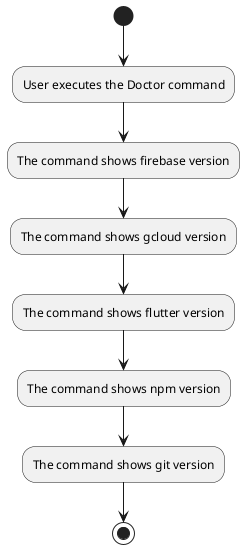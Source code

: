 @startuml doctor_activity_diagram

(*) --> “User executes the Doctor command”
--> “The command shows firebase version”
--> “The command shows gcloud version”
--> “The command shows flutter version”
--> “The command shows npm version”
--> “The command shows git version”
--> (*)

@enduml
